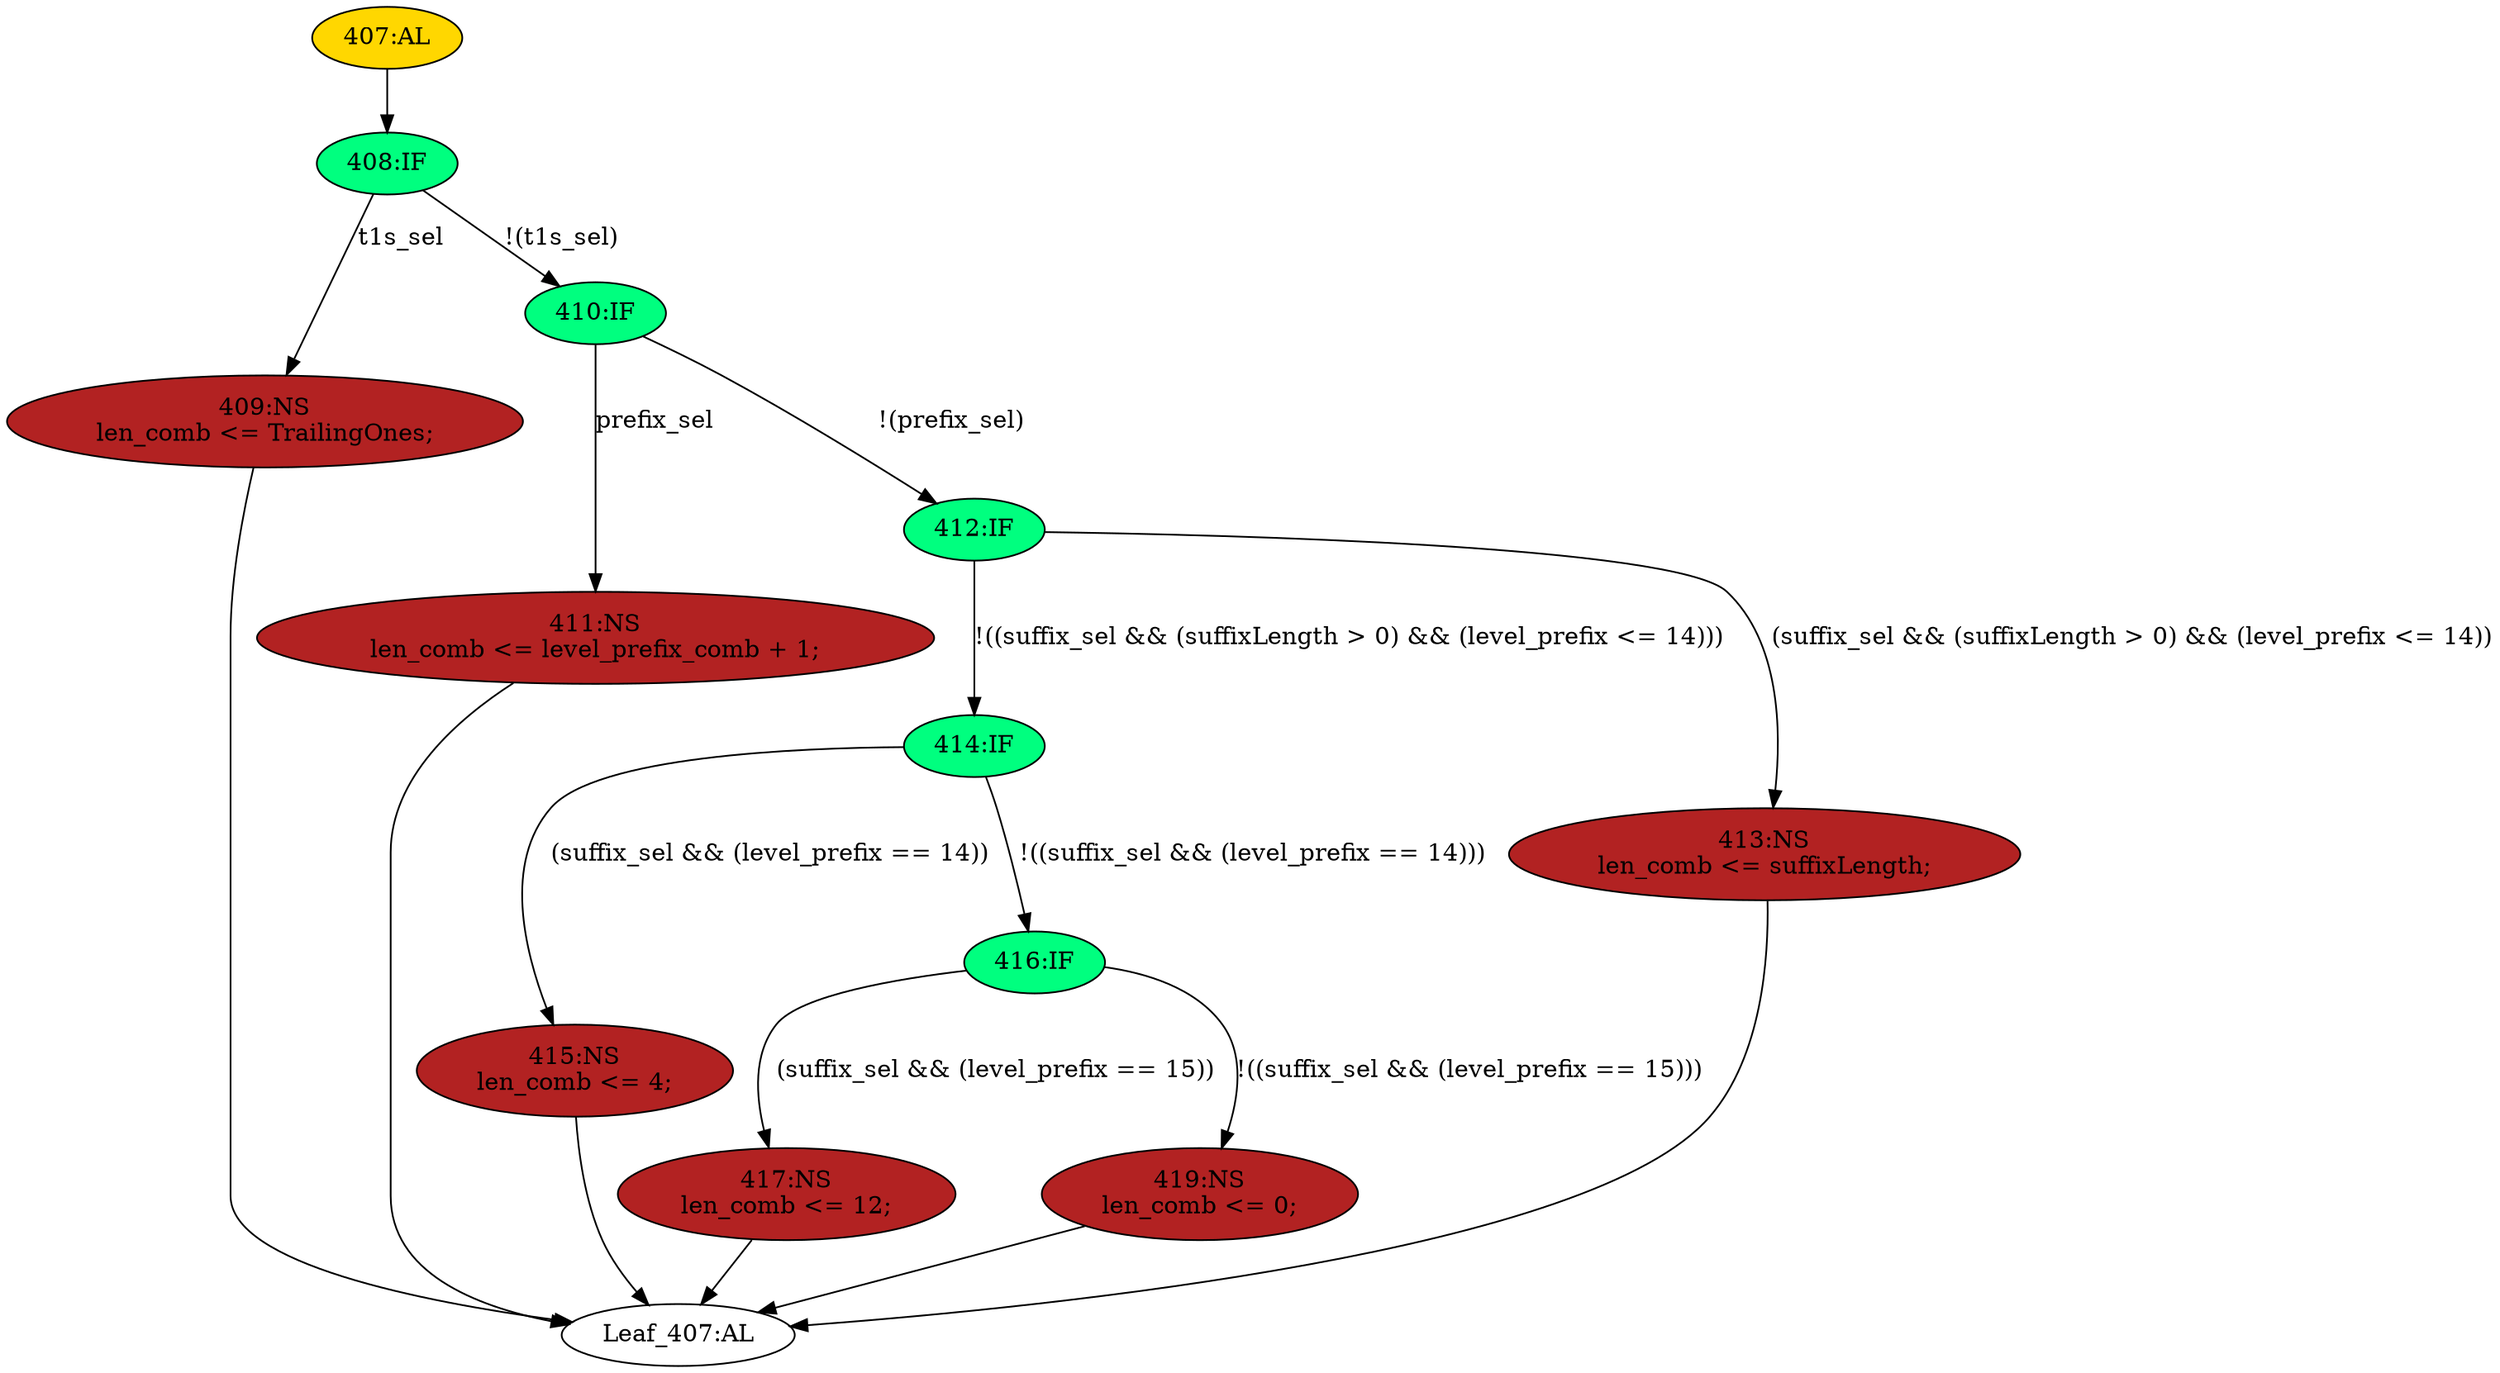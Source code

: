 strict digraph "" {
	node [label="\N"];
	"414:IF"	 [ast="<pyverilog.vparser.ast.IfStatement object at 0x7f418bae7410>",
		fillcolor=springgreen,
		label="414:IF",
		statements="[]",
		style=filled,
		typ=IfStatement];
	"415:NS"	 [ast="<pyverilog.vparser.ast.NonblockingSubstitution object at 0x7f418bae7890>",
		fillcolor=firebrick,
		label="415:NS
len_comb <= 4;",
		statements="[<pyverilog.vparser.ast.NonblockingSubstitution object at 0x7f418bae7890>]",
		style=filled,
		typ=NonblockingSubstitution];
	"414:IF" -> "415:NS"	 [cond="['suffix_sel', 'level_prefix']",
		label="(suffix_sel && (level_prefix == 14))",
		lineno=414];
	"416:IF"	 [ast="<pyverilog.vparser.ast.IfStatement object at 0x7f418bae7450>",
		fillcolor=springgreen,
		label="416:IF",
		statements="[]",
		style=filled,
		typ=IfStatement];
	"414:IF" -> "416:IF"	 [cond="['suffix_sel', 'level_prefix']",
		label="!((suffix_sel && (level_prefix == 14)))",
		lineno=414];
	"413:NS"	 [ast="<pyverilog.vparser.ast.NonblockingSubstitution object at 0x7f418bae7b50>",
		fillcolor=firebrick,
		label="413:NS
len_comb <= suffixLength;",
		statements="[<pyverilog.vparser.ast.NonblockingSubstitution object at 0x7f418bae7b50>]",
		style=filled,
		typ=NonblockingSubstitution];
	"Leaf_407:AL"	 [def_var="['len_comb']",
		label="Leaf_407:AL"];
	"413:NS" -> "Leaf_407:AL"	 [cond="[]",
		lineno=None];
	"417:NS"	 [ast="<pyverilog.vparser.ast.NonblockingSubstitution object at 0x7f418bae75d0>",
		fillcolor=firebrick,
		label="417:NS
len_comb <= 12;",
		statements="[<pyverilog.vparser.ast.NonblockingSubstitution object at 0x7f418bae75d0>]",
		style=filled,
		typ=NonblockingSubstitution];
	"417:NS" -> "Leaf_407:AL"	 [cond="[]",
		lineno=None];
	"411:NS"	 [ast="<pyverilog.vparser.ast.NonblockingSubstitution object at 0x7f418bae7cd0>",
		fillcolor=firebrick,
		label="411:NS
len_comb <= level_prefix_comb + 1;",
		statements="[<pyverilog.vparser.ast.NonblockingSubstitution object at 0x7f418bae7cd0>]",
		style=filled,
		typ=NonblockingSubstitution];
	"411:NS" -> "Leaf_407:AL"	 [cond="[]",
		lineno=None];
	"408:IF"	 [ast="<pyverilog.vparser.ast.IfStatement object at 0x7f418bae7ed0>",
		fillcolor=springgreen,
		label="408:IF",
		statements="[]",
		style=filled,
		typ=IfStatement];
	"409:NS"	 [ast="<pyverilog.vparser.ast.NonblockingSubstitution object at 0x7f418baf52d0>",
		fillcolor=firebrick,
		label="409:NS
len_comb <= TrailingOnes;",
		statements="[<pyverilog.vparser.ast.NonblockingSubstitution object at 0x7f418baf52d0>]",
		style=filled,
		typ=NonblockingSubstitution];
	"408:IF" -> "409:NS"	 [cond="['t1s_sel']",
		label=t1s_sel,
		lineno=408];
	"410:IF"	 [ast="<pyverilog.vparser.ast.IfStatement object at 0x7f418bae7f10>",
		fillcolor=springgreen,
		label="410:IF",
		statements="[]",
		style=filled,
		typ=IfStatement];
	"408:IF" -> "410:IF"	 [cond="['t1s_sel']",
		label="!(t1s_sel)",
		lineno=408];
	"415:NS" -> "Leaf_407:AL"	 [cond="[]",
		lineno=None];
	"407:AL"	 [ast="<pyverilog.vparser.ast.Always object at 0x7f418baf5490>",
		clk_sens=False,
		fillcolor=gold,
		label="407:AL",
		sens="['suffixLength', 'level_prefix_comb', 'TrailingOnes']",
		statements="[]",
		style=filled,
		typ=Always,
		use_var="['suffix_sel', 'prefix_sel', 't1s_sel', 'level_prefix_comb', 'suffixLength', 'level_prefix', 'TrailingOnes']"];
	"407:AL" -> "408:IF"	 [cond="[]",
		lineno=None];
	"409:NS" -> "Leaf_407:AL"	 [cond="[]",
		lineno=None];
	"412:IF"	 [ast="<pyverilog.vparser.ast.IfStatement object at 0x7f418bae7f50>",
		fillcolor=springgreen,
		label="412:IF",
		statements="[]",
		style=filled,
		typ=IfStatement];
	"412:IF" -> "414:IF"	 [cond="['suffix_sel', 'suffixLength', 'level_prefix']",
		label="!((suffix_sel && (suffixLength > 0) && (level_prefix <= 14)))",
		lineno=412];
	"412:IF" -> "413:NS"	 [cond="['suffix_sel', 'suffixLength', 'level_prefix']",
		label="(suffix_sel && (suffixLength > 0) && (level_prefix <= 14))",
		lineno=412];
	"410:IF" -> "411:NS"	 [cond="['prefix_sel']",
		label=prefix_sel,
		lineno=410];
	"410:IF" -> "412:IF"	 [cond="['prefix_sel']",
		label="!(prefix_sel)",
		lineno=410];
	"416:IF" -> "417:NS"	 [cond="['suffix_sel', 'level_prefix']",
		label="(suffix_sel && (level_prefix == 15))",
		lineno=416];
	"419:NS"	 [ast="<pyverilog.vparser.ast.NonblockingSubstitution object at 0x7f418bae7490>",
		fillcolor=firebrick,
		label="419:NS
len_comb <= 0;",
		statements="[<pyverilog.vparser.ast.NonblockingSubstitution object at 0x7f418bae7490>]",
		style=filled,
		typ=NonblockingSubstitution];
	"416:IF" -> "419:NS"	 [cond="['suffix_sel', 'level_prefix']",
		label="!((suffix_sel && (level_prefix == 15)))",
		lineno=416];
	"419:NS" -> "Leaf_407:AL"	 [cond="[]",
		lineno=None];
}
